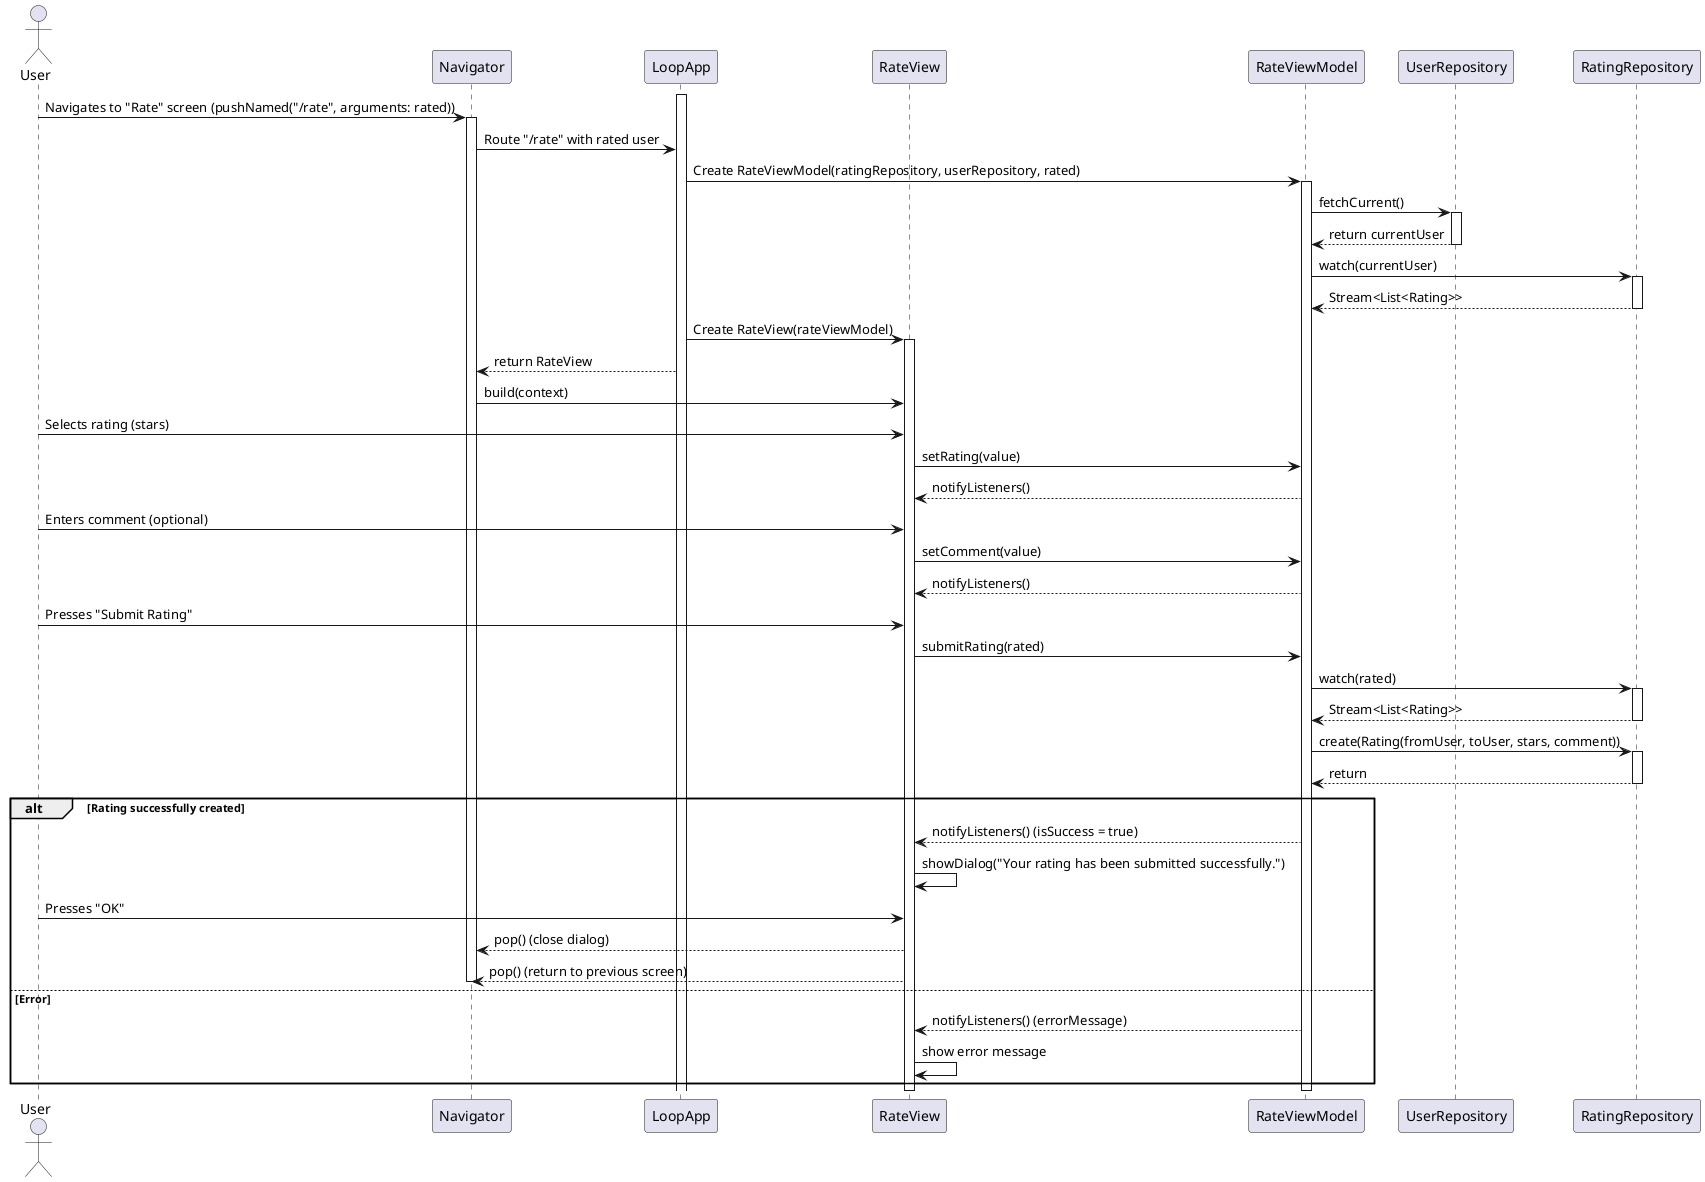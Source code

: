 @startuml

actor User

participant Navigator
participant LoopApp
participant RateView
participant RateViewModel
participant UserRepository
participant RatingRepository


activate LoopApp
User -> Navigator: Navigates to "Rate" screen (pushNamed("/rate", arguments: rated))
activate Navigator
Navigator -> LoopApp: Route "/rate" with rated user

LoopApp -> RateViewModel: Create RateViewModel(ratingRepository, userRepository, rated)
activate RateViewModel
RateViewModel -> UserRepository: fetchCurrent()
activate UserRepository
UserRepository --> RateViewModel: return currentUser
deactivate UserRepository
RateViewModel -> RatingRepository: watch(currentUser)
activate RatingRepository
RatingRepository --> RateViewModel: Stream<List<Rating>>
deactivate RatingRepository
LoopApp -> RateView: Create RateView(rateViewModel)
activate RateView
LoopApp --> Navigator: return RateView

Navigator -> RateView: build(context)


User -> RateView: Selects rating (stars)

RateView -> RateViewModel: setRating(value)

RateViewModel --> RateView: notifyListeners()


User -> RateView: Enters comment (optional)
RateView -> RateViewModel: setComment(value)

RateViewModel --> RateView: notifyListeners()


User -> RateView: Presses "Submit Rating"
RateView -> RateViewModel: submitRating(rated)
RateViewModel -> RatingRepository: watch(rated)
activate RatingRepository
RatingRepository --> RateViewModel: Stream<List<Rating>>
deactivate RatingRepository
RateViewModel -> RatingRepository: create(Rating(fromUser, toUser, stars, comment))
activate RatingRepository
RatingRepository --> RateViewModel: return
deactivate RatingRepository

alt Rating successfully created
    RateViewModel --> RateView: notifyListeners() (isSuccess = true)
    RateView -> RateView: showDialog("Your rating has been submitted successfully.")
    User -> RateView: Presses "OK"
    RateView --> Navigator: pop() (close dialog)
    RateView --> Navigator: pop() (return to previous screen)
    deactivate Navigator
else Error
    RateViewModel --> RateView: notifyListeners() (errorMessage)
    RateView -> RateView: show error message
end
deactivate RateViewModel
deactivate RateView

@enduml
